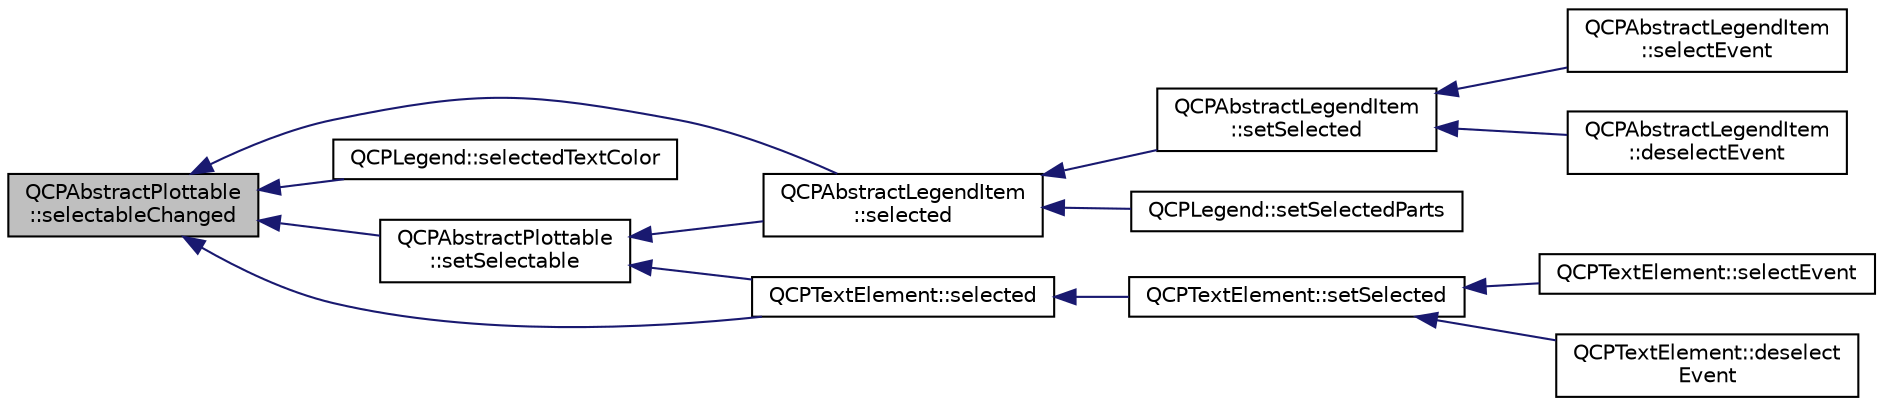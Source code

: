 digraph "QCPAbstractPlottable::selectableChanged"
{
  edge [fontname="Helvetica",fontsize="10",labelfontname="Helvetica",labelfontsize="10"];
  node [fontname="Helvetica",fontsize="10",shape=record];
  rankdir="LR";
  Node422 [label="QCPAbstractPlottable\l::selectableChanged",height=0.2,width=0.4,color="black", fillcolor="grey75", style="filled", fontcolor="black"];
  Node422 -> Node423 [dir="back",color="midnightblue",fontsize="10",style="solid",fontname="Helvetica"];
  Node423 [label="QCPAbstractLegendItem\l::selected",height=0.2,width=0.4,color="black", fillcolor="white", style="filled",URL="$class_q_c_p_abstract_legend_item.html#adf427dbb05d5f1a8e84c6abcb05becdf"];
  Node423 -> Node424 [dir="back",color="midnightblue",fontsize="10",style="solid",fontname="Helvetica"];
  Node424 [label="QCPAbstractLegendItem\l::setSelected",height=0.2,width=0.4,color="black", fillcolor="white", style="filled",URL="$class_q_c_p_abstract_legend_item.html#a6eed93b0ab99cb3eabb043fb08179c2b"];
  Node424 -> Node425 [dir="back",color="midnightblue",fontsize="10",style="solid",fontname="Helvetica"];
  Node425 [label="QCPAbstractLegendItem\l::selectEvent",height=0.2,width=0.4,color="black", fillcolor="white", style="filled",URL="$class_q_c_p_abstract_legend_item.html#a0081acfd8c4bb8ac4e9dcfe0f6c49b74"];
  Node424 -> Node426 [dir="back",color="midnightblue",fontsize="10",style="solid",fontname="Helvetica"];
  Node426 [label="QCPAbstractLegendItem\l::deselectEvent",height=0.2,width=0.4,color="black", fillcolor="white", style="filled",URL="$class_q_c_p_abstract_legend_item.html#aa1c0620558cc8e2a2e6fb7ab558f6097"];
  Node423 -> Node427 [dir="back",color="midnightblue",fontsize="10",style="solid",fontname="Helvetica"];
  Node427 [label="QCPLegend::setSelectedParts",height=0.2,width=0.4,color="black", fillcolor="white", style="filled",URL="$class_q_c_p_legend.html#a2aee309bb5c2a794b1987f3fc97f8ad8"];
  Node422 -> Node428 [dir="back",color="midnightblue",fontsize="10",style="solid",fontname="Helvetica"];
  Node428 [label="QCPLegend::selectedTextColor",height=0.2,width=0.4,color="black", fillcolor="white", style="filled",URL="$class_q_c_p_legend.html#ab9b469b27787bfb2ce6c8978a31821af"];
  Node422 -> Node429 [dir="back",color="midnightblue",fontsize="10",style="solid",fontname="Helvetica"];
  Node429 [label="QCPTextElement::selected",height=0.2,width=0.4,color="black", fillcolor="white", style="filled",URL="$class_q_c_p_text_element.html#a135d1ad0aa97a245b4247c3292ff551c"];
  Node429 -> Node430 [dir="back",color="midnightblue",fontsize="10",style="solid",fontname="Helvetica"];
  Node430 [label="QCPTextElement::setSelected",height=0.2,width=0.4,color="black", fillcolor="white", style="filled",URL="$class_q_c_p_text_element.html#aba5521f9fb22a5f3d2f09ab37d4a1751"];
  Node430 -> Node431 [dir="back",color="midnightblue",fontsize="10",style="solid",fontname="Helvetica"];
  Node431 [label="QCPTextElement::selectEvent",height=0.2,width=0.4,color="black", fillcolor="white", style="filled",URL="$class_q_c_p_text_element.html#a8d696ea82fa7bf743e01858039c03525"];
  Node430 -> Node432 [dir="back",color="midnightblue",fontsize="10",style="solid",fontname="Helvetica"];
  Node432 [label="QCPTextElement::deselect\lEvent",height=0.2,width=0.4,color="black", fillcolor="white", style="filled",URL="$class_q_c_p_text_element.html#a9a631a9deb9d82089a9d52de1744accf"];
  Node422 -> Node433 [dir="back",color="midnightblue",fontsize="10",style="solid",fontname="Helvetica"];
  Node433 [label="QCPAbstractPlottable\l::setSelectable",height=0.2,width=0.4,color="black", fillcolor="white", style="filled",URL="$class_q_c_p_abstract_plottable.html#ac238d6e910f976f1f30d41c2bca44ac3"];
  Node433 -> Node423 [dir="back",color="midnightblue",fontsize="10",style="solid",fontname="Helvetica"];
  Node433 -> Node429 [dir="back",color="midnightblue",fontsize="10",style="solid",fontname="Helvetica"];
}
